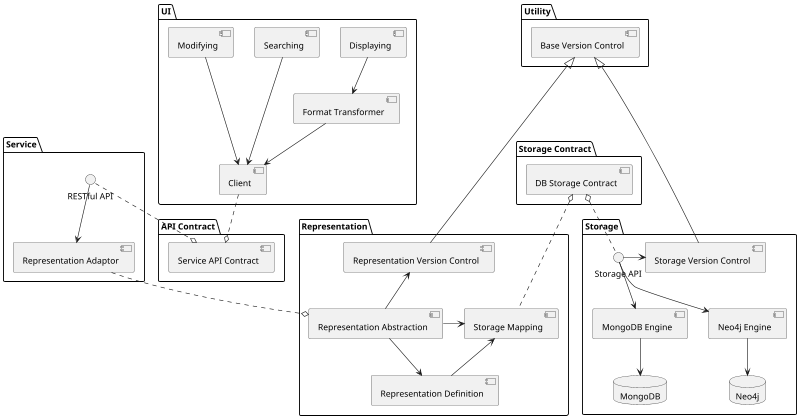@startuml

scale max 800 width

' left to right direction

' top to bottom direction

package Service {
    interface "RESTful API" as RESTful_API
    component "Representation Adaptor" as Repre_Adaptor

    RESTful_API --> Repre_Adaptor
}

package Representation {
    component "Representation Abstraction" as Repre_Abs
    component "Representation Definition" as Repre_Def
    component "Storage Mapping" as Storage_Mapping 
    component "Representation Version Control" as Repre_VC

    Repre_Abs -left-> Storage_Mapping
    Repre_Abs -up-> Repre_VC
    Repre_Abs --> Repre_Def
    Repre_Def -up-> Storage_Mapping
}

package Storage {
    component "MongoDB Engine" as MongoDB_Engine
    database MongoDB 
    component "Neo4j Engine" as Neo4j_Engine
    database Neo4j

    ' component "DB Abstraction" as DB_Abs
    interface "Storage API" as Storage_API

    component "Storage Version Control" as Storage_VC

    MongoDB_Engine -down-> MongoDB
    Neo4j_Engine -down-> Neo4j
    Storage_API -down-> MongoDB_Engine
    Storage_API -down-> Neo4j_Engine

    Storage_API -left-> Storage_VC
}

package UI {
    component Searching
    component Displaying
    component Modifying

    component Client
    component "Format Transformer" as Format_Transformer

    Searching --down-> Client
    Format_Transformer -down-> Client
    Format_Transformer <-up- Displaying
    Modifying --down-> Client
}

package "API Contract" as API_Contract {
    component "Service API Contract" as Service_API_Contract
}

package "Storage Contract" as Storage_Contract {
    component "DB Storage Contract" as DB_Storage_Contract
}

package Utility {
    component "Base Version Control" as Base_VC
}

Repre_Adaptor ..o Repre_Abs

Repre_VC --up--|> Base_VC
Storage_VC --up--|> Base_VC

' UI -[hidden]down- Service
' Service -[hidden]down- storage

Client ..o Service_API_Contract
RESTful_API ..o Service_API_Contract

Storage_Mapping .up.o DB_Storage_Contract
Storage_API .up.o DB_Storage_Contract


@enduml